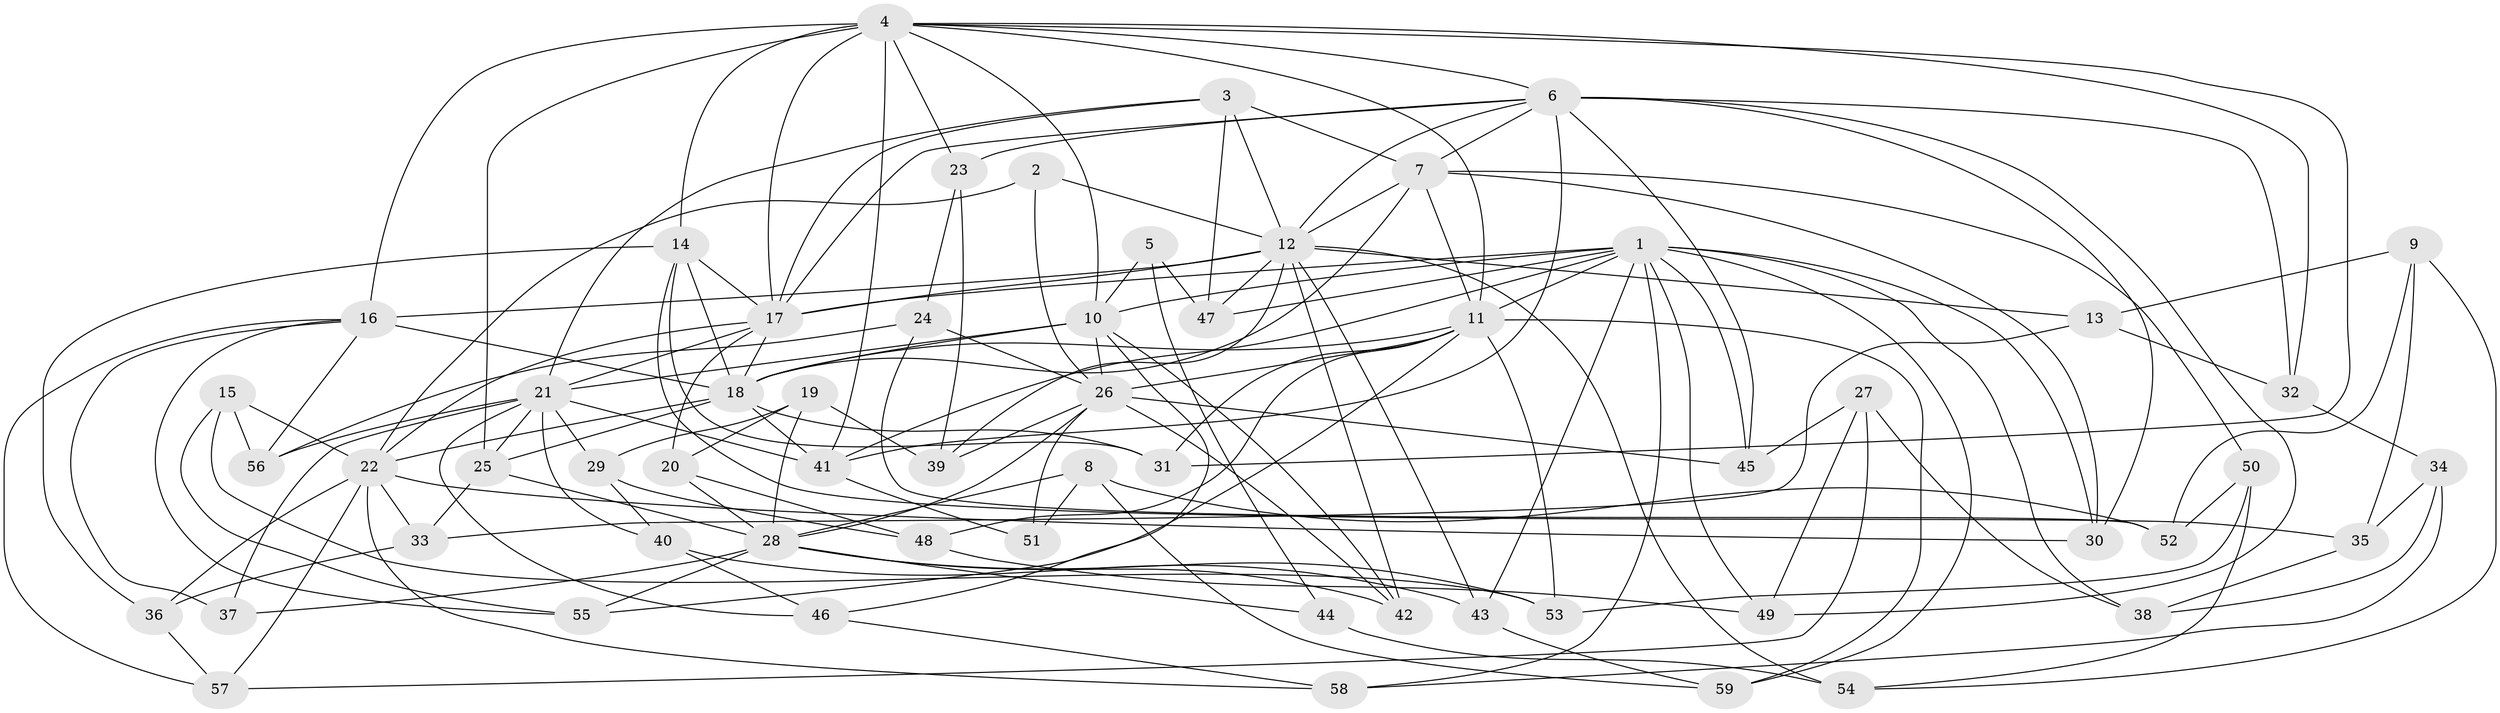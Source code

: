 // original degree distribution, {4: 1.0}
// Generated by graph-tools (version 1.1) at 2025/37/03/09/25 02:37:57]
// undirected, 59 vertices, 158 edges
graph export_dot {
graph [start="1"]
  node [color=gray90,style=filled];
  1;
  2;
  3;
  4;
  5;
  6;
  7;
  8;
  9;
  10;
  11;
  12;
  13;
  14;
  15;
  16;
  17;
  18;
  19;
  20;
  21;
  22;
  23;
  24;
  25;
  26;
  27;
  28;
  29;
  30;
  31;
  32;
  33;
  34;
  35;
  36;
  37;
  38;
  39;
  40;
  41;
  42;
  43;
  44;
  45;
  46;
  47;
  48;
  49;
  50;
  51;
  52;
  53;
  54;
  55;
  56;
  57;
  58;
  59;
  1 -- 10 [weight=1.0];
  1 -- 11 [weight=1.0];
  1 -- 17 [weight=1.0];
  1 -- 30 [weight=1.0];
  1 -- 38 [weight=1.0];
  1 -- 41 [weight=1.0];
  1 -- 43 [weight=1.0];
  1 -- 45 [weight=1.0];
  1 -- 47 [weight=1.0];
  1 -- 49 [weight=1.0];
  1 -- 58 [weight=1.0];
  1 -- 59 [weight=1.0];
  2 -- 12 [weight=1.0];
  2 -- 22 [weight=1.0];
  2 -- 26 [weight=2.0];
  3 -- 7 [weight=2.0];
  3 -- 12 [weight=1.0];
  3 -- 17 [weight=1.0];
  3 -- 21 [weight=1.0];
  3 -- 47 [weight=1.0];
  4 -- 6 [weight=1.0];
  4 -- 10 [weight=1.0];
  4 -- 11 [weight=1.0];
  4 -- 14 [weight=1.0];
  4 -- 16 [weight=1.0];
  4 -- 17 [weight=2.0];
  4 -- 23 [weight=1.0];
  4 -- 25 [weight=1.0];
  4 -- 31 [weight=1.0];
  4 -- 32 [weight=1.0];
  4 -- 41 [weight=1.0];
  5 -- 10 [weight=2.0];
  5 -- 44 [weight=1.0];
  5 -- 47 [weight=1.0];
  6 -- 7 [weight=1.0];
  6 -- 12 [weight=1.0];
  6 -- 17 [weight=1.0];
  6 -- 23 [weight=1.0];
  6 -- 30 [weight=1.0];
  6 -- 32 [weight=1.0];
  6 -- 41 [weight=1.0];
  6 -- 45 [weight=1.0];
  6 -- 49 [weight=1.0];
  7 -- 11 [weight=3.0];
  7 -- 12 [weight=1.0];
  7 -- 18 [weight=1.0];
  7 -- 30 [weight=1.0];
  7 -- 50 [weight=1.0];
  8 -- 28 [weight=1.0];
  8 -- 51 [weight=1.0];
  8 -- 52 [weight=1.0];
  8 -- 59 [weight=1.0];
  9 -- 13 [weight=1.0];
  9 -- 35 [weight=1.0];
  9 -- 52 [weight=1.0];
  9 -- 54 [weight=1.0];
  10 -- 18 [weight=1.0];
  10 -- 21 [weight=1.0];
  10 -- 26 [weight=2.0];
  10 -- 42 [weight=1.0];
  10 -- 46 [weight=1.0];
  11 -- 18 [weight=1.0];
  11 -- 26 [weight=1.0];
  11 -- 31 [weight=1.0];
  11 -- 48 [weight=1.0];
  11 -- 53 [weight=1.0];
  11 -- 55 [weight=1.0];
  11 -- 59 [weight=1.0];
  12 -- 13 [weight=1.0];
  12 -- 16 [weight=1.0];
  12 -- 17 [weight=1.0];
  12 -- 39 [weight=1.0];
  12 -- 42 [weight=1.0];
  12 -- 43 [weight=1.0];
  12 -- 47 [weight=1.0];
  12 -- 54 [weight=1.0];
  13 -- 32 [weight=1.0];
  13 -- 33 [weight=1.0];
  14 -- 17 [weight=1.0];
  14 -- 18 [weight=1.0];
  14 -- 31 [weight=1.0];
  14 -- 35 [weight=1.0];
  14 -- 36 [weight=1.0];
  15 -- 22 [weight=1.0];
  15 -- 53 [weight=1.0];
  15 -- 55 [weight=1.0];
  15 -- 56 [weight=1.0];
  16 -- 18 [weight=2.0];
  16 -- 37 [weight=1.0];
  16 -- 55 [weight=1.0];
  16 -- 56 [weight=1.0];
  16 -- 57 [weight=1.0];
  17 -- 18 [weight=1.0];
  17 -- 20 [weight=1.0];
  17 -- 21 [weight=2.0];
  17 -- 22 [weight=1.0];
  18 -- 22 [weight=2.0];
  18 -- 25 [weight=1.0];
  18 -- 31 [weight=1.0];
  18 -- 41 [weight=1.0];
  19 -- 20 [weight=1.0];
  19 -- 28 [weight=1.0];
  19 -- 29 [weight=1.0];
  19 -- 39 [weight=1.0];
  20 -- 28 [weight=1.0];
  20 -- 48 [weight=1.0];
  21 -- 25 [weight=2.0];
  21 -- 29 [weight=1.0];
  21 -- 37 [weight=1.0];
  21 -- 40 [weight=1.0];
  21 -- 41 [weight=1.0];
  21 -- 46 [weight=1.0];
  21 -- 56 [weight=1.0];
  22 -- 30 [weight=1.0];
  22 -- 33 [weight=1.0];
  22 -- 36 [weight=1.0];
  22 -- 57 [weight=1.0];
  22 -- 58 [weight=1.0];
  23 -- 24 [weight=1.0];
  23 -- 39 [weight=1.0];
  24 -- 26 [weight=1.0];
  24 -- 52 [weight=1.0];
  24 -- 56 [weight=1.0];
  25 -- 28 [weight=1.0];
  25 -- 33 [weight=1.0];
  26 -- 28 [weight=1.0];
  26 -- 39 [weight=1.0];
  26 -- 42 [weight=1.0];
  26 -- 45 [weight=1.0];
  26 -- 51 [weight=2.0];
  27 -- 38 [weight=1.0];
  27 -- 45 [weight=1.0];
  27 -- 49 [weight=1.0];
  27 -- 57 [weight=1.0];
  28 -- 37 [weight=2.0];
  28 -- 42 [weight=1.0];
  28 -- 44 [weight=2.0];
  28 -- 53 [weight=1.0];
  28 -- 55 [weight=1.0];
  29 -- 40 [weight=1.0];
  29 -- 48 [weight=1.0];
  32 -- 34 [weight=1.0];
  33 -- 36 [weight=1.0];
  34 -- 35 [weight=1.0];
  34 -- 38 [weight=1.0];
  34 -- 58 [weight=1.0];
  35 -- 38 [weight=1.0];
  36 -- 57 [weight=1.0];
  40 -- 43 [weight=1.0];
  40 -- 46 [weight=1.0];
  41 -- 51 [weight=1.0];
  43 -- 59 [weight=1.0];
  44 -- 54 [weight=1.0];
  46 -- 58 [weight=1.0];
  48 -- 49 [weight=1.0];
  50 -- 52 [weight=1.0];
  50 -- 53 [weight=1.0];
  50 -- 54 [weight=1.0];
}
